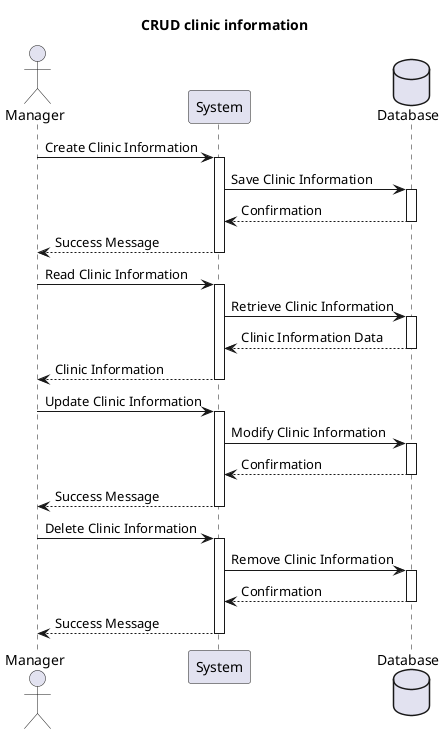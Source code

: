 @startuml
title CRUD clinic information

actor Manager
participant System
Database Database

Manager -> System: Create Clinic Information
activate System
System -> Database: Save Clinic Information
activate Database
Database --> System: Confirmation
deactivate Database
System --> Manager: Success Message
deactivate System

Manager -> System: Read Clinic Information
activate System
System -> Database: Retrieve Clinic Information
activate Database
Database --> System: Clinic Information Data
deactivate Database
System --> Manager: Clinic Information
deactivate System

Manager -> System: Update Clinic Information
activate System
System -> Database: Modify Clinic Information
activate Database
Database --> System: Confirmation
deactivate Database
System --> Manager: Success Message
deactivate System

Manager -> System: Delete Clinic Information
activate System
System -> Database: Remove Clinic Information
activate Database
Database --> System: Confirmation
deactivate Database
System --> Manager: Success Message
deactivate System

@enduml
